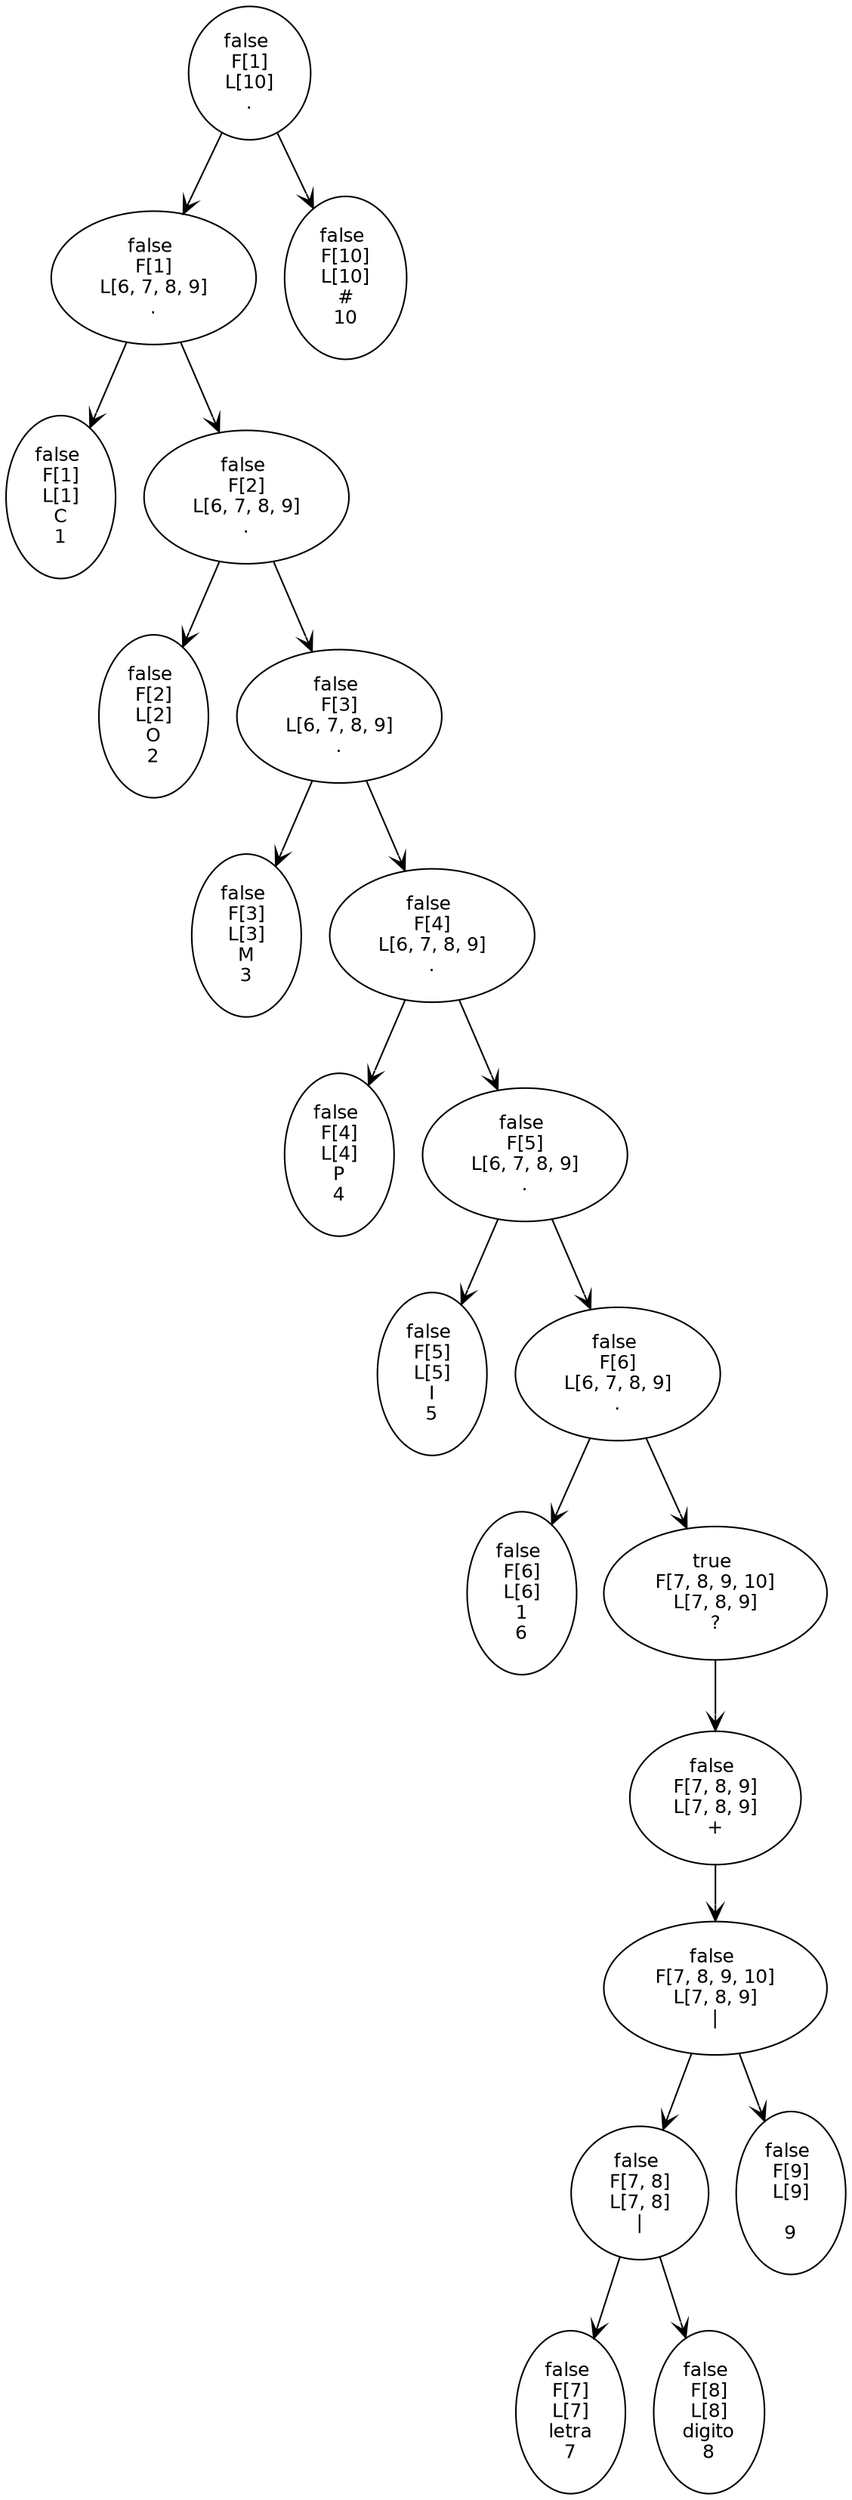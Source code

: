 digraph syntax_tree {
node [fontname=Helvetica, fontsize=12];
edge [arrowhead=vee, arrowtail=none];
node0 [label="false \n F[1] \n L[10] \n . "];
node0 -> node1;
node1 [label="false \n F[1] \n L[6, 7, 8, 9] \n . "];
node1 -> node2;
node2 [label="false \n F[1] \n L[1] \nC\n 1 "];
node1 -> node4;
node4 [label="false \n F[2] \n L[6, 7, 8, 9] \n . "];
node4 -> node5;
node5 [label="false \n F[2] \n L[2] \nO\n 2 "];
node4 -> node7;
node7 [label="false \n F[3] \n L[6, 7, 8, 9] \n . "];
node7 -> node8;
node8 [label="false \n F[3] \n L[3] \nM\n 3 "];
node7 -> node10;
node10 [label="false \n F[4] \n L[6, 7, 8, 9] \n . "];
node10 -> node11;
node11 [label="false \n F[4] \n L[4] \nP\n 4 "];
node10 -> node13;
node13 [label="false \n F[5] \n L[6, 7, 8, 9] \n . "];
node13 -> node14;
node14 [label="false \n F[5] \n L[5] \nI\n 5 "];
node13 -> node16;
node16 [label="false \n F[6] \n L[6, 7, 8, 9] \n . "];
node16 -> node17;
node17 [label="false \n F[6] \n L[6] \n1\n 6 "];
node16 -> node19;
node19 [label="true \n F[7, 8, 9, 10] \n L[7, 8, 9] \n ? "];
node19 -> node20;
node20 [label="false \n F[7, 8, 9] \n L[7, 8, 9] \n + "];
node20 -> node21;
node21 [label="false \n F[7, 8, 9, 10] \n L[7, 8, 9] \n | "];
node21 -> node22;
node22 [label="false \n F[7, 8] \n L[7, 8] \n | "];
node22 -> node23;
node23 [label="false \n F[7] \n L[7] \nletra\n 7 "];
node22 -> node25;
node25 [label="false \n F[8] \n L[8] \ndigito\n 8 "];
node21 -> node28;
node28 [label="false \n F[9] \n L[9] \n \n 9 "];
node0 -> node39;
node39 [label="false \n F[10] \n L[10] \n#\n 10 "];
}